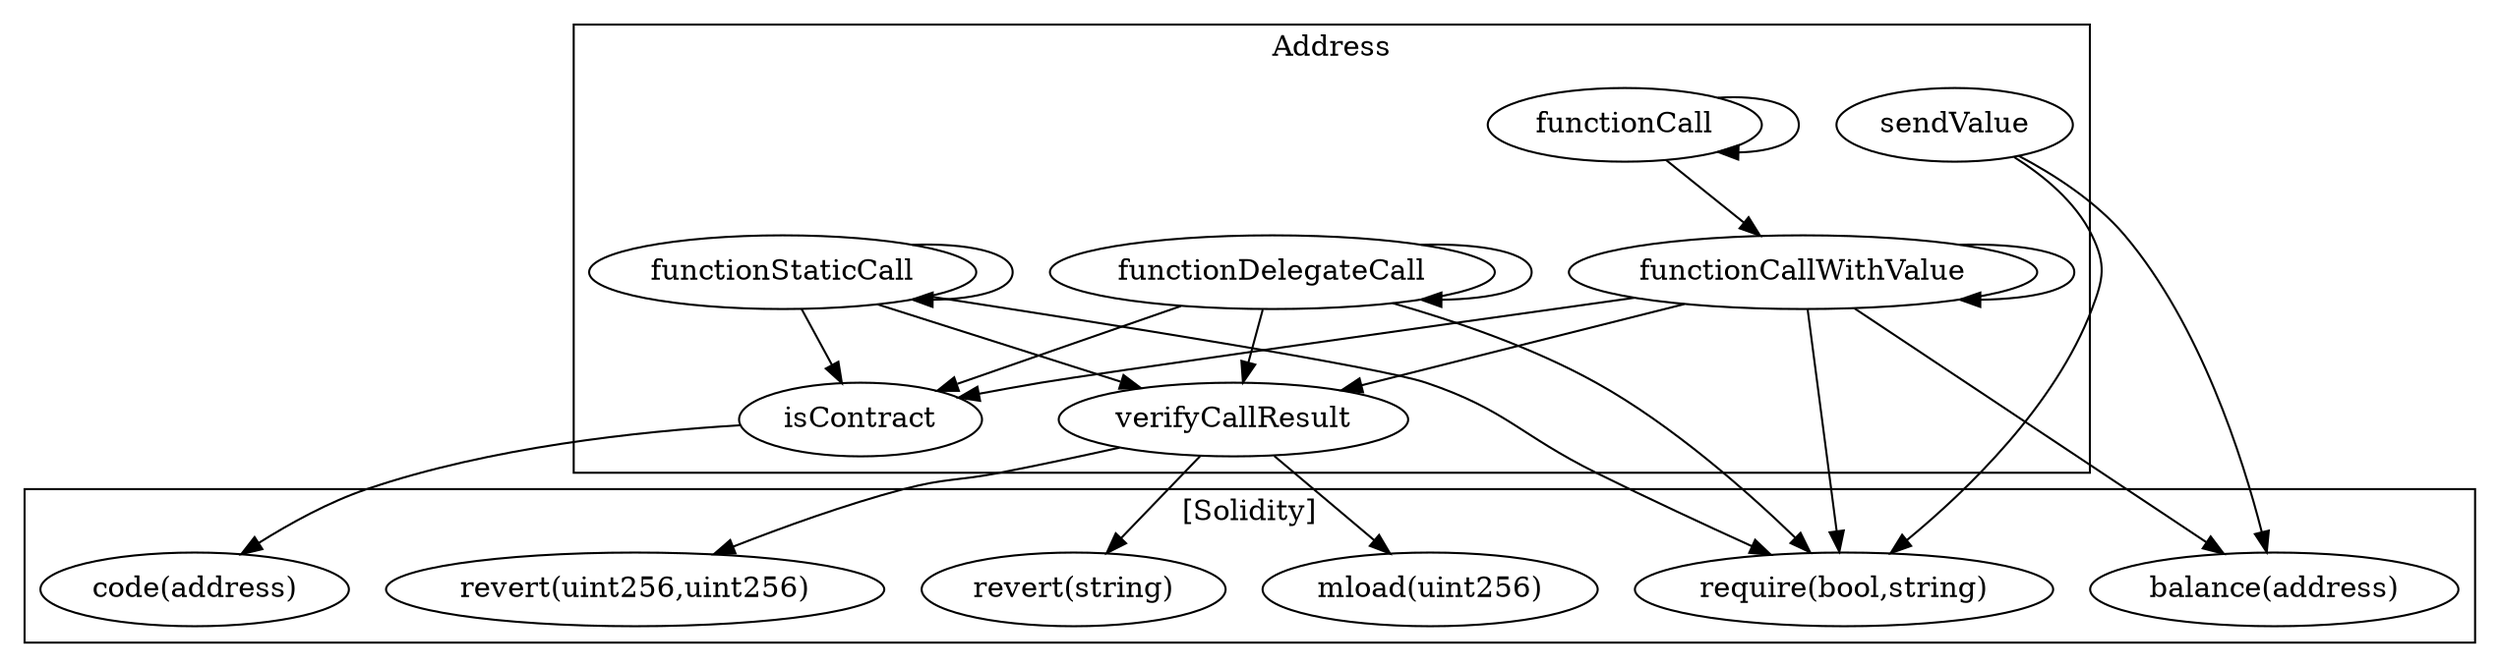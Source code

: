 strict digraph {
subgraph cluster_2977_Address {
label = "Address"
"2977_isContract" [label="isContract"]
"2977_functionCall" [label="functionCall"]
"2977_verifyCallResult" [label="verifyCallResult"]
"2977_functionStaticCall" [label="functionStaticCall"]
"2977_functionCallWithValue" [label="functionCallWithValue"]
"2977_sendValue" [label="sendValue"]
"2977_functionDelegateCall" [label="functionDelegateCall"]
"2977_functionCallWithValue" -> "2977_verifyCallResult"
"2977_functionCall" -> "2977_functionCallWithValue"
"2977_functionCallWithValue" -> "2977_isContract"
"2977_functionDelegateCall" -> "2977_functionDelegateCall"
"2977_functionDelegateCall" -> "2977_verifyCallResult"
"2977_functionDelegateCall" -> "2977_isContract"
"2977_functionStaticCall" -> "2977_verifyCallResult"
"2977_functionStaticCall" -> "2977_functionStaticCall"
"2977_functionCallWithValue" -> "2977_functionCallWithValue"
"2977_functionStaticCall" -> "2977_isContract"
"2977_functionCall" -> "2977_functionCall"
}subgraph cluster_solidity {
label = "[Solidity]"
"revert(string)" 
"balance(address)" 
"mload(uint256)" 
"code(address)" 
"revert(uint256,uint256)" 
"require(bool,string)" 
"2977_sendValue" -> "balance(address)"
"2977_sendValue" -> "require(bool,string)"
"2977_functionCallWithValue" -> "require(bool,string)"
"2977_verifyCallResult" -> "revert(string)"
"2977_verifyCallResult" -> "revert(uint256,uint256)"
"2977_functionDelegateCall" -> "require(bool,string)"
"2977_functionCallWithValue" -> "balance(address)"
"2977_verifyCallResult" -> "mload(uint256)"
"2977_functionStaticCall" -> "require(bool,string)"
"2977_isContract" -> "code(address)"
}
}